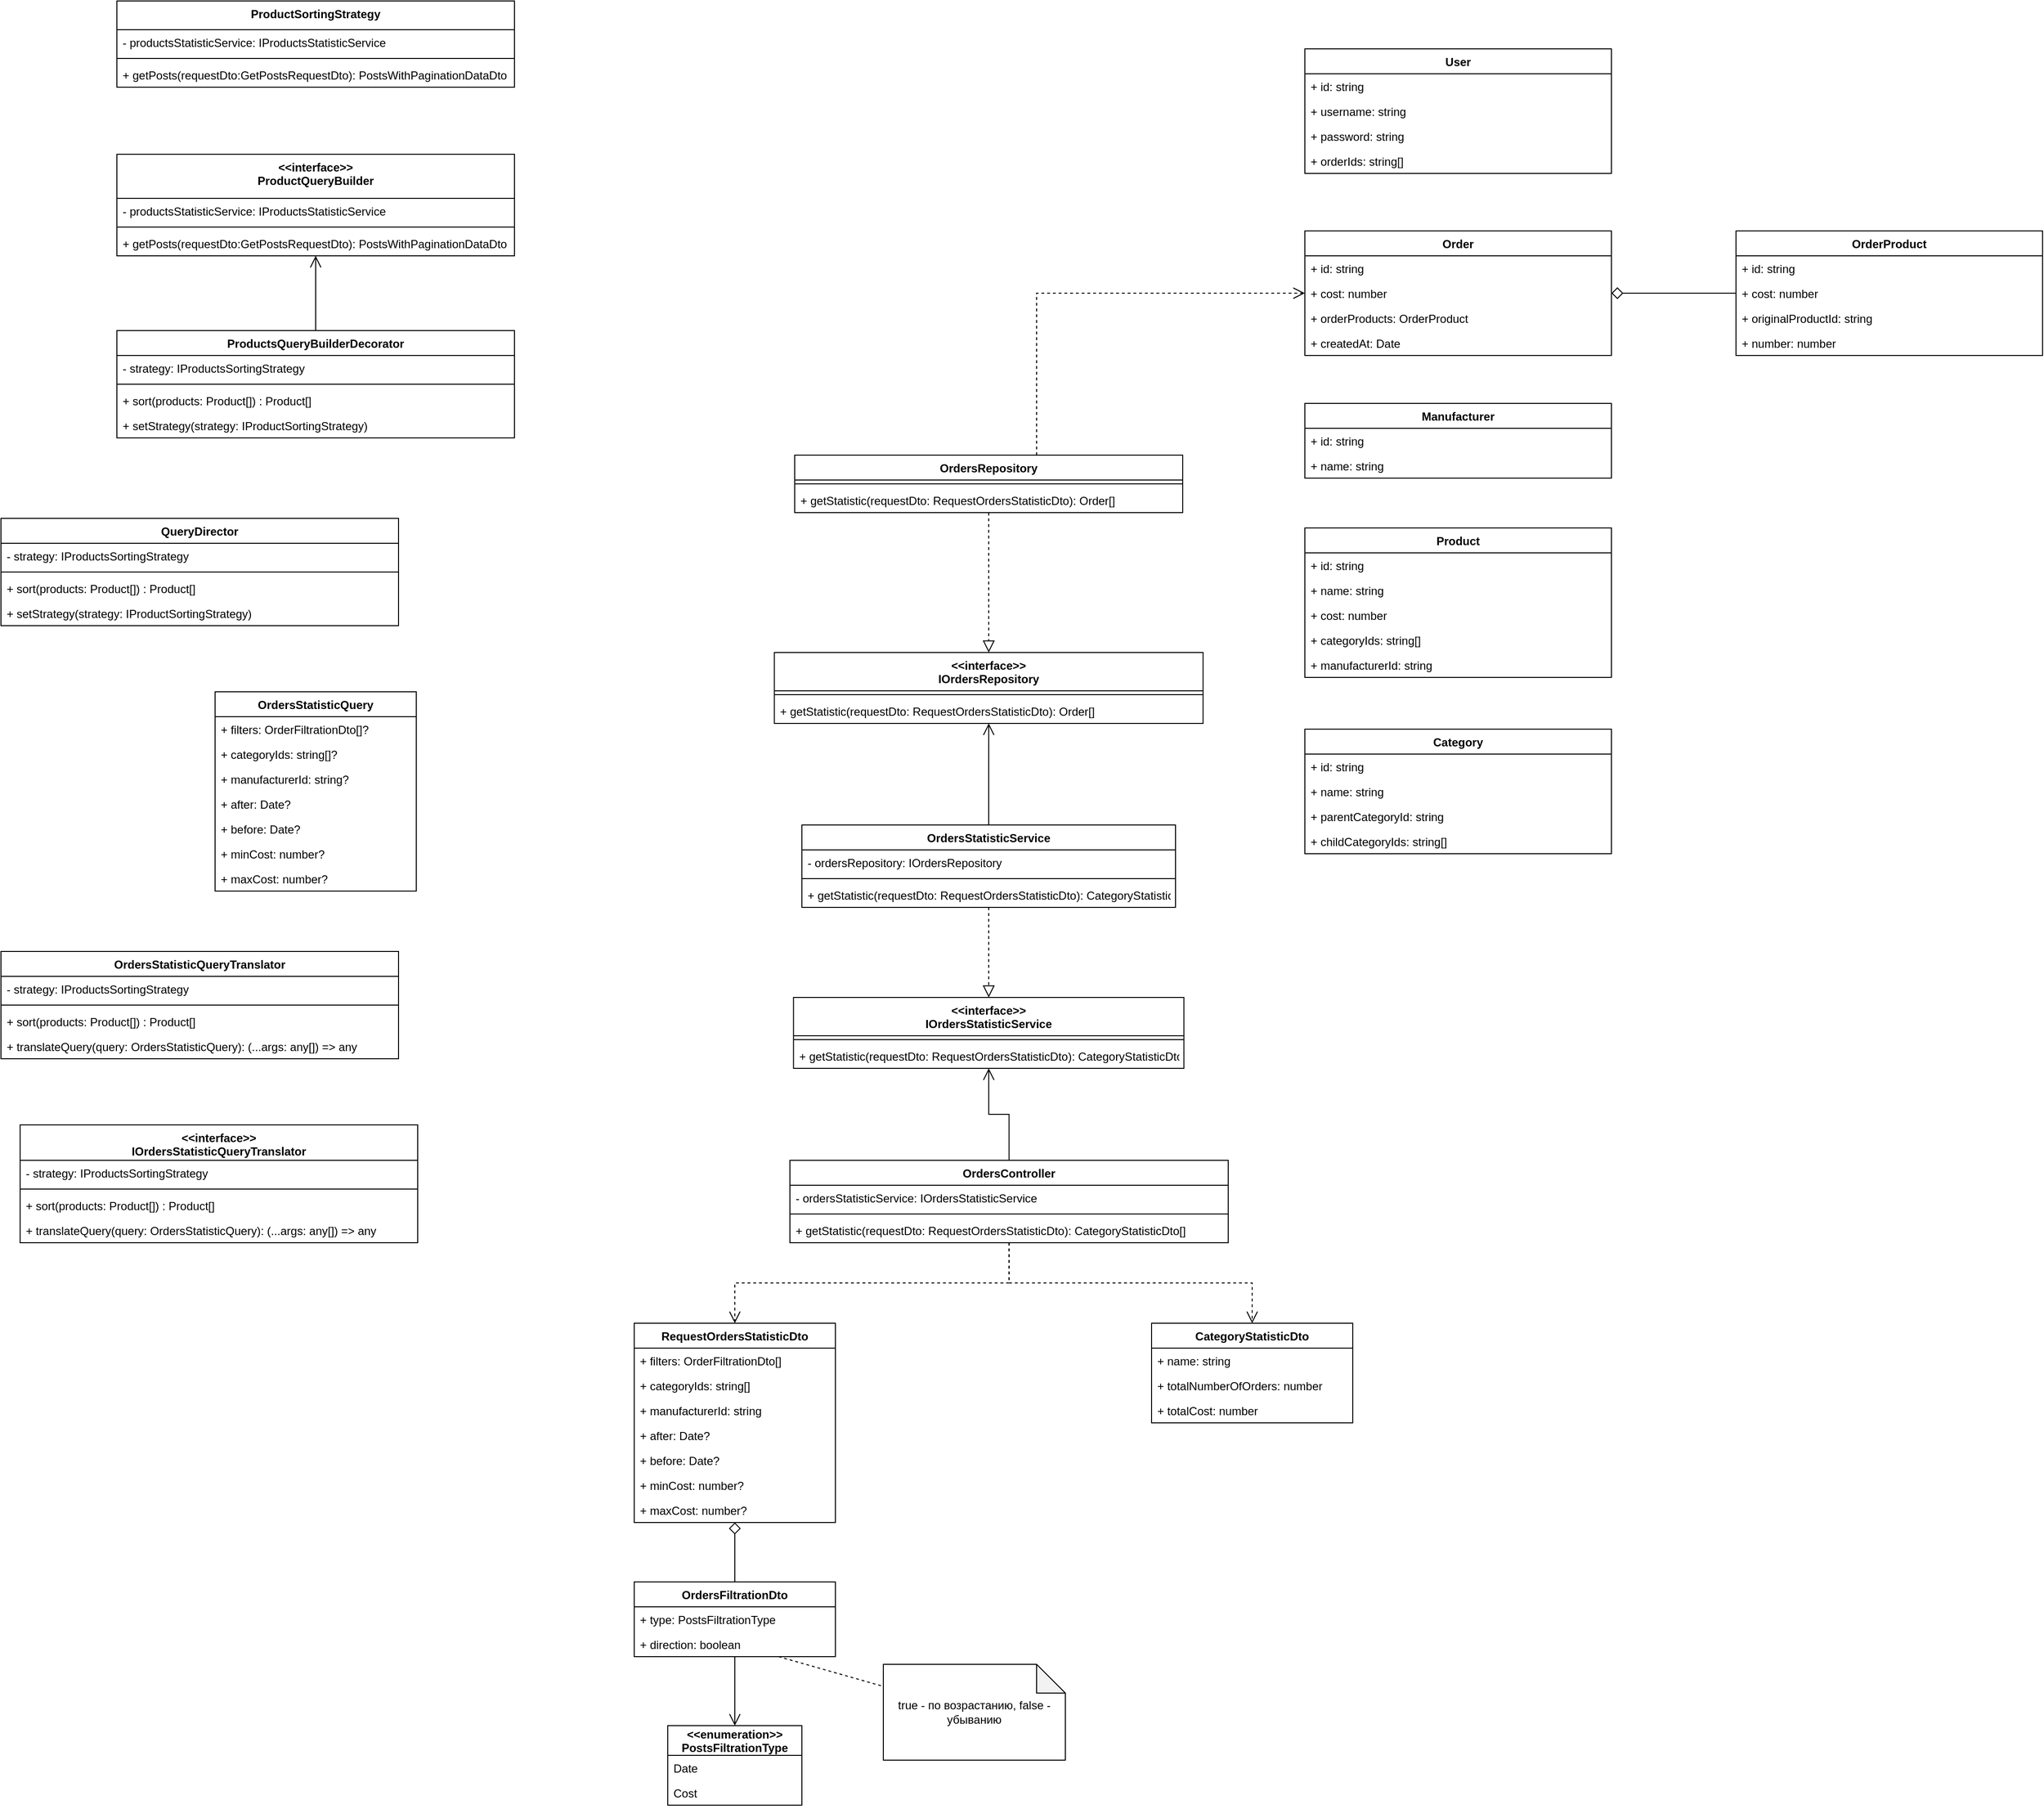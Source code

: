 <mxfile version="20.4.1" type="github">
  <diagram id="uzUdkCHydfrSflka443V" name="Страница 1">
    <mxGraphModel dx="3338" dy="2614" grid="1" gridSize="10" guides="1" tooltips="1" connect="1" arrows="1" fold="1" page="1" pageScale="1" pageWidth="827" pageHeight="1169" math="0" shadow="0">
      <root>
        <mxCell id="0" />
        <mxCell id="1" parent="0" />
        <mxCell id="jbp8lbYopmbo1rsb0xGf-5" style="edgeStyle=orthogonalEdgeStyle;rounded=0;orthogonalLoop=1;jettySize=auto;html=1;endArrow=open;endFill=0;endSize=10;startSize=10;" edge="1" parent="1" source="jbp8lbYopmbo1rsb0xGf-6" target="jbp8lbYopmbo1rsb0xGf-16">
          <mxGeometry relative="1" as="geometry" />
        </mxCell>
        <mxCell id="jbp8lbYopmbo1rsb0xGf-157" style="edgeStyle=orthogonalEdgeStyle;rounded=0;orthogonalLoop=1;jettySize=auto;html=1;endArrow=open;endFill=0;startSize=10;endSize=10;dashed=1;" edge="1" parent="1" source="jbp8lbYopmbo1rsb0xGf-6" target="jbp8lbYopmbo1rsb0xGf-134">
          <mxGeometry relative="1" as="geometry" />
        </mxCell>
        <mxCell id="jbp8lbYopmbo1rsb0xGf-158" style="edgeStyle=orthogonalEdgeStyle;rounded=0;orthogonalLoop=1;jettySize=auto;html=1;dashed=1;endArrow=open;endFill=0;startSize=10;endSize=10;" edge="1" parent="1" source="jbp8lbYopmbo1rsb0xGf-6" target="jbp8lbYopmbo1rsb0xGf-123">
          <mxGeometry relative="1" as="geometry" />
        </mxCell>
        <mxCell id="jbp8lbYopmbo1rsb0xGf-6" value="OrdersController" style="swimlane;fontStyle=1;align=center;verticalAlign=top;childLayout=stackLayout;horizontal=1;startSize=26;horizontalStack=0;resizeParent=1;resizeParentMax=0;resizeLast=0;collapsible=1;marginBottom=0;" vertex="1" parent="1">
          <mxGeometry x="202.5" y="470" width="457.5" height="86" as="geometry" />
        </mxCell>
        <mxCell id="jbp8lbYopmbo1rsb0xGf-7" value="- ordersStatisticService: IOrdersStatisticService" style="text;strokeColor=none;fillColor=none;align=left;verticalAlign=top;spacingLeft=4;spacingRight=4;overflow=hidden;rotatable=0;points=[[0,0.5],[1,0.5]];portConstraint=eastwest;" vertex="1" parent="jbp8lbYopmbo1rsb0xGf-6">
          <mxGeometry y="26" width="457.5" height="26" as="geometry" />
        </mxCell>
        <mxCell id="jbp8lbYopmbo1rsb0xGf-8" value="" style="line;strokeWidth=1;fillColor=none;align=left;verticalAlign=middle;spacingTop=-1;spacingLeft=3;spacingRight=3;rotatable=0;labelPosition=right;points=[];portConstraint=eastwest;strokeColor=inherit;" vertex="1" parent="jbp8lbYopmbo1rsb0xGf-6">
          <mxGeometry y="52" width="457.5" height="8" as="geometry" />
        </mxCell>
        <mxCell id="jbp8lbYopmbo1rsb0xGf-9" value="+ getStatistic(requestDto: RequestOrdersStatisticDto): CategoryStatisticDto[]" style="text;strokeColor=none;fillColor=none;align=left;verticalAlign=top;spacingLeft=4;spacingRight=4;overflow=hidden;rotatable=0;points=[[0,0.5],[1,0.5]];portConstraint=eastwest;" vertex="1" parent="jbp8lbYopmbo1rsb0xGf-6">
          <mxGeometry y="60" width="457.5" height="26" as="geometry" />
        </mxCell>
        <mxCell id="jbp8lbYopmbo1rsb0xGf-10" style="edgeStyle=orthogonalEdgeStyle;rounded=0;orthogonalLoop=1;jettySize=auto;html=1;endArrow=block;endFill=0;startSize=10;endSize=10;dashed=1;" edge="1" parent="1" source="jbp8lbYopmbo1rsb0xGf-12" target="jbp8lbYopmbo1rsb0xGf-16">
          <mxGeometry relative="1" as="geometry" />
        </mxCell>
        <mxCell id="jbp8lbYopmbo1rsb0xGf-11" style="edgeStyle=orthogonalEdgeStyle;rounded=0;orthogonalLoop=1;jettySize=auto;html=1;startArrow=none;startFill=0;endArrow=open;endFill=0;startSize=10;endSize=10;" edge="1" parent="1" source="jbp8lbYopmbo1rsb0xGf-12" target="jbp8lbYopmbo1rsb0xGf-25">
          <mxGeometry relative="1" as="geometry" />
        </mxCell>
        <mxCell id="jbp8lbYopmbo1rsb0xGf-12" value="OrdersStatisticService" style="swimlane;fontStyle=1;align=center;verticalAlign=top;childLayout=stackLayout;horizontal=1;startSize=26;horizontalStack=0;resizeParent=1;resizeParentMax=0;resizeLast=0;collapsible=1;marginBottom=0;" vertex="1" parent="1">
          <mxGeometry x="215" y="120" width="390" height="86" as="geometry" />
        </mxCell>
        <mxCell id="jbp8lbYopmbo1rsb0xGf-29" value="- ordersRepository: IOrdersRepository" style="text;strokeColor=none;fillColor=none;align=left;verticalAlign=top;spacingLeft=4;spacingRight=4;overflow=hidden;rotatable=0;points=[[0,0.5],[1,0.5]];portConstraint=eastwest;" vertex="1" parent="jbp8lbYopmbo1rsb0xGf-12">
          <mxGeometry y="26" width="390" height="26" as="geometry" />
        </mxCell>
        <mxCell id="jbp8lbYopmbo1rsb0xGf-14" value="" style="line;strokeWidth=1;fillColor=none;align=left;verticalAlign=middle;spacingTop=-1;spacingLeft=3;spacingRight=3;rotatable=0;labelPosition=right;points=[];portConstraint=eastwest;strokeColor=inherit;" vertex="1" parent="jbp8lbYopmbo1rsb0xGf-12">
          <mxGeometry y="52" width="390" height="8" as="geometry" />
        </mxCell>
        <mxCell id="jbp8lbYopmbo1rsb0xGf-161" value="+ getStatistic(requestDto: RequestOrdersStatisticDto): CategoryStatisticDto[]" style="text;strokeColor=none;fillColor=none;align=left;verticalAlign=top;spacingLeft=4;spacingRight=4;overflow=hidden;rotatable=0;points=[[0,0.5],[1,0.5]];portConstraint=eastwest;" vertex="1" parent="jbp8lbYopmbo1rsb0xGf-12">
          <mxGeometry y="60" width="390" height="26" as="geometry" />
        </mxCell>
        <mxCell id="jbp8lbYopmbo1rsb0xGf-16" value="&lt;&lt;interface&gt;&gt;&#xa;IOrdersStatisticService" style="swimlane;fontStyle=1;align=center;verticalAlign=top;childLayout=stackLayout;horizontal=1;startSize=40;horizontalStack=0;resizeParent=1;resizeParentMax=0;resizeLast=0;collapsible=1;marginBottom=0;" vertex="1" parent="1">
          <mxGeometry x="206.25" y="300" width="407.5" height="74" as="geometry" />
        </mxCell>
        <mxCell id="jbp8lbYopmbo1rsb0xGf-17" value="" style="line;strokeWidth=1;fillColor=none;align=left;verticalAlign=middle;spacingTop=-1;spacingLeft=3;spacingRight=3;rotatable=0;labelPosition=right;points=[];portConstraint=eastwest;strokeColor=inherit;" vertex="1" parent="jbp8lbYopmbo1rsb0xGf-16">
          <mxGeometry y="40" width="407.5" height="8" as="geometry" />
        </mxCell>
        <mxCell id="jbp8lbYopmbo1rsb0xGf-160" value="+ getStatistic(requestDto: RequestOrdersStatisticDto): CategoryStatisticDto[]" style="text;strokeColor=none;fillColor=none;align=left;verticalAlign=top;spacingLeft=4;spacingRight=4;overflow=hidden;rotatable=0;points=[[0,0.5],[1,0.5]];portConstraint=eastwest;" vertex="1" parent="jbp8lbYopmbo1rsb0xGf-16">
          <mxGeometry y="48" width="407.5" height="26" as="geometry" />
        </mxCell>
        <mxCell id="jbp8lbYopmbo1rsb0xGf-19" style="edgeStyle=orthogonalEdgeStyle;rounded=0;orthogonalLoop=1;jettySize=auto;html=1;endArrow=block;endFill=0;startSize=10;endSize=10;dashed=1;" edge="1" parent="1" source="jbp8lbYopmbo1rsb0xGf-20" target="jbp8lbYopmbo1rsb0xGf-25">
          <mxGeometry relative="1" as="geometry" />
        </mxCell>
        <mxCell id="jbp8lbYopmbo1rsb0xGf-188" style="edgeStyle=orthogonalEdgeStyle;rounded=0;orthogonalLoop=1;jettySize=auto;html=1;dashed=1;endArrow=open;endFill=0;startSize=10;endSize=10;" edge="1" parent="1" source="jbp8lbYopmbo1rsb0xGf-20" target="jbp8lbYopmbo1rsb0xGf-68">
          <mxGeometry relative="1" as="geometry">
            <Array as="points">
              <mxPoint x="460" y="-435" />
            </Array>
          </mxGeometry>
        </mxCell>
        <mxCell id="jbp8lbYopmbo1rsb0xGf-20" value="OrdersRepository" style="swimlane;fontStyle=1;align=center;verticalAlign=top;childLayout=stackLayout;horizontal=1;startSize=26;horizontalStack=0;resizeParent=1;resizeParentMax=0;resizeLast=0;collapsible=1;marginBottom=0;" vertex="1" parent="1">
          <mxGeometry x="207.5" y="-266" width="405" height="60" as="geometry" />
        </mxCell>
        <mxCell id="jbp8lbYopmbo1rsb0xGf-22" value="" style="line;strokeWidth=1;fillColor=none;align=left;verticalAlign=middle;spacingTop=-1;spacingLeft=3;spacingRight=3;rotatable=0;labelPosition=right;points=[];portConstraint=eastwest;strokeColor=inherit;" vertex="1" parent="jbp8lbYopmbo1rsb0xGf-20">
          <mxGeometry y="26" width="405" height="8" as="geometry" />
        </mxCell>
        <mxCell id="jbp8lbYopmbo1rsb0xGf-187" value="+ getStatistic(requestDto: RequestOrdersStatisticDto): Order[]" style="text;strokeColor=none;fillColor=none;align=left;verticalAlign=top;spacingLeft=4;spacingRight=4;overflow=hidden;rotatable=0;points=[[0,0.5],[1,0.5]];portConstraint=eastwest;" vertex="1" parent="jbp8lbYopmbo1rsb0xGf-20">
          <mxGeometry y="34" width="405" height="26" as="geometry" />
        </mxCell>
        <mxCell id="jbp8lbYopmbo1rsb0xGf-25" value="&lt;&lt;interface&gt;&gt;&#xa;IOrdersRepository" style="swimlane;fontStyle=1;align=center;verticalAlign=top;childLayout=stackLayout;horizontal=1;startSize=40;horizontalStack=0;resizeParent=1;resizeParentMax=0;resizeLast=0;collapsible=1;marginBottom=0;" vertex="1" parent="1">
          <mxGeometry x="186.25" y="-60" width="447.5" height="74" as="geometry" />
        </mxCell>
        <mxCell id="jbp8lbYopmbo1rsb0xGf-26" value="" style="line;strokeWidth=1;fillColor=none;align=left;verticalAlign=middle;spacingTop=-1;spacingLeft=3;spacingRight=3;rotatable=0;labelPosition=right;points=[];portConstraint=eastwest;strokeColor=inherit;" vertex="1" parent="jbp8lbYopmbo1rsb0xGf-25">
          <mxGeometry y="40" width="447.5" height="8" as="geometry" />
        </mxCell>
        <mxCell id="jbp8lbYopmbo1rsb0xGf-162" value="+ getStatistic(requestDto: RequestOrdersStatisticDto): Order[]" style="text;strokeColor=none;fillColor=none;align=left;verticalAlign=top;spacingLeft=4;spacingRight=4;overflow=hidden;rotatable=0;points=[[0,0.5],[1,0.5]];portConstraint=eastwest;" vertex="1" parent="jbp8lbYopmbo1rsb0xGf-25">
          <mxGeometry y="48" width="447.5" height="26" as="geometry" />
        </mxCell>
        <mxCell id="jbp8lbYopmbo1rsb0xGf-30" value="Product" style="swimlane;fontStyle=1;align=center;verticalAlign=top;childLayout=stackLayout;horizontal=1;startSize=26;horizontalStack=0;resizeParent=1;resizeParentMax=0;resizeLast=0;collapsible=1;marginBottom=0;" vertex="1" parent="1">
          <mxGeometry x="740" y="-190" width="320" height="156" as="geometry" />
        </mxCell>
        <mxCell id="jbp8lbYopmbo1rsb0xGf-32" value="+ id: string&#xa;" style="text;strokeColor=none;fillColor=none;align=left;verticalAlign=top;spacingLeft=4;spacingRight=4;overflow=hidden;rotatable=0;points=[[0,0.5],[1,0.5]];portConstraint=eastwest;" vertex="1" parent="jbp8lbYopmbo1rsb0xGf-30">
          <mxGeometry y="26" width="320" height="26" as="geometry" />
        </mxCell>
        <mxCell id="jbp8lbYopmbo1rsb0xGf-35" value="+ name: string&#xa;" style="text;strokeColor=none;fillColor=none;align=left;verticalAlign=top;spacingLeft=4;spacingRight=4;overflow=hidden;rotatable=0;points=[[0,0.5],[1,0.5]];portConstraint=eastwest;" vertex="1" parent="jbp8lbYopmbo1rsb0xGf-30">
          <mxGeometry y="52" width="320" height="26" as="geometry" />
        </mxCell>
        <mxCell id="jbp8lbYopmbo1rsb0xGf-37" value="+ cost: number" style="text;strokeColor=none;fillColor=none;align=left;verticalAlign=top;spacingLeft=4;spacingRight=4;overflow=hidden;rotatable=0;points=[[0,0.5],[1,0.5]];portConstraint=eastwest;" vertex="1" parent="jbp8lbYopmbo1rsb0xGf-30">
          <mxGeometry y="78" width="320" height="26" as="geometry" />
        </mxCell>
        <mxCell id="jbp8lbYopmbo1rsb0xGf-38" value="+ categoryIds: string[]" style="text;strokeColor=none;fillColor=none;align=left;verticalAlign=top;spacingLeft=4;spacingRight=4;overflow=hidden;rotatable=0;points=[[0,0.5],[1,0.5]];portConstraint=eastwest;" vertex="1" parent="jbp8lbYopmbo1rsb0xGf-30">
          <mxGeometry y="104" width="320" height="26" as="geometry" />
        </mxCell>
        <mxCell id="jbp8lbYopmbo1rsb0xGf-39" value="+ manufacturerId: string" style="text;strokeColor=none;fillColor=none;align=left;verticalAlign=top;spacingLeft=4;spacingRight=4;overflow=hidden;rotatable=0;points=[[0,0.5],[1,0.5]];portConstraint=eastwest;" vertex="1" parent="jbp8lbYopmbo1rsb0xGf-30">
          <mxGeometry y="130" width="320" height="26" as="geometry" />
        </mxCell>
        <mxCell id="jbp8lbYopmbo1rsb0xGf-40" value="Manufacturer" style="swimlane;fontStyle=1;align=center;verticalAlign=top;childLayout=stackLayout;horizontal=1;startSize=26;horizontalStack=0;resizeParent=1;resizeParentMax=0;resizeLast=0;collapsible=1;marginBottom=0;" vertex="1" parent="1">
          <mxGeometry x="740" y="-320" width="320" height="78" as="geometry" />
        </mxCell>
        <mxCell id="jbp8lbYopmbo1rsb0xGf-41" value="+ id: string&#xa;" style="text;strokeColor=none;fillColor=none;align=left;verticalAlign=top;spacingLeft=4;spacingRight=4;overflow=hidden;rotatable=0;points=[[0,0.5],[1,0.5]];portConstraint=eastwest;" vertex="1" parent="jbp8lbYopmbo1rsb0xGf-40">
          <mxGeometry y="26" width="320" height="26" as="geometry" />
        </mxCell>
        <mxCell id="jbp8lbYopmbo1rsb0xGf-42" value="+ name: string&#xa;" style="text;strokeColor=none;fillColor=none;align=left;verticalAlign=top;spacingLeft=4;spacingRight=4;overflow=hidden;rotatable=0;points=[[0,0.5],[1,0.5]];portConstraint=eastwest;" vertex="1" parent="jbp8lbYopmbo1rsb0xGf-40">
          <mxGeometry y="52" width="320" height="26" as="geometry" />
        </mxCell>
        <mxCell id="jbp8lbYopmbo1rsb0xGf-46" value="Category" style="swimlane;fontStyle=1;align=center;verticalAlign=top;childLayout=stackLayout;horizontal=1;startSize=26;horizontalStack=0;resizeParent=1;resizeParentMax=0;resizeLast=0;collapsible=1;marginBottom=0;" vertex="1" parent="1">
          <mxGeometry x="740" y="20" width="320" height="130" as="geometry" />
        </mxCell>
        <mxCell id="jbp8lbYopmbo1rsb0xGf-47" value="+ id: string&#xa;" style="text;strokeColor=none;fillColor=none;align=left;verticalAlign=top;spacingLeft=4;spacingRight=4;overflow=hidden;rotatable=0;points=[[0,0.5],[1,0.5]];portConstraint=eastwest;" vertex="1" parent="jbp8lbYopmbo1rsb0xGf-46">
          <mxGeometry y="26" width="320" height="26" as="geometry" />
        </mxCell>
        <mxCell id="jbp8lbYopmbo1rsb0xGf-48" value="+ name: string&#xa;" style="text;strokeColor=none;fillColor=none;align=left;verticalAlign=top;spacingLeft=4;spacingRight=4;overflow=hidden;rotatable=0;points=[[0,0.5],[1,0.5]];portConstraint=eastwest;" vertex="1" parent="jbp8lbYopmbo1rsb0xGf-46">
          <mxGeometry y="52" width="320" height="26" as="geometry" />
        </mxCell>
        <mxCell id="jbp8lbYopmbo1rsb0xGf-50" value="+ parentCategoryId: string" style="text;strokeColor=none;fillColor=none;align=left;verticalAlign=top;spacingLeft=4;spacingRight=4;overflow=hidden;rotatable=0;points=[[0,0.5],[1,0.5]];portConstraint=eastwest;" vertex="1" parent="jbp8lbYopmbo1rsb0xGf-46">
          <mxGeometry y="78" width="320" height="26" as="geometry" />
        </mxCell>
        <mxCell id="jbp8lbYopmbo1rsb0xGf-142" value="+ childCategoryIds: string[]" style="text;strokeColor=none;fillColor=none;align=left;verticalAlign=top;spacingLeft=4;spacingRight=4;overflow=hidden;rotatable=0;points=[[0,0.5],[1,0.5]];portConstraint=eastwest;" vertex="1" parent="jbp8lbYopmbo1rsb0xGf-46">
          <mxGeometry y="104" width="320" height="26" as="geometry" />
        </mxCell>
        <mxCell id="jbp8lbYopmbo1rsb0xGf-63" style="edgeStyle=orthogonalEdgeStyle;rounded=0;orthogonalLoop=1;jettySize=auto;html=1;endArrow=open;endFill=0;startSize=10;endSize=10;" edge="1" parent="1" source="jbp8lbYopmbo1rsb0xGf-52" target="jbp8lbYopmbo1rsb0xGf-56">
          <mxGeometry relative="1" as="geometry" />
        </mxCell>
        <mxCell id="jbp8lbYopmbo1rsb0xGf-52" value="ProductsQueryBuilderDecorator" style="swimlane;fontStyle=1;align=center;verticalAlign=top;childLayout=stackLayout;horizontal=1;startSize=26;horizontalStack=0;resizeParent=1;resizeParentMax=0;resizeLast=0;collapsible=1;marginBottom=0;" vertex="1" parent="1">
          <mxGeometry x="-500" y="-396" width="415" height="112" as="geometry" />
        </mxCell>
        <mxCell id="jbp8lbYopmbo1rsb0xGf-53" value="- strategy: IProductsSortingStrategy" style="text;strokeColor=none;fillColor=none;align=left;verticalAlign=top;spacingLeft=4;spacingRight=4;overflow=hidden;rotatable=0;points=[[0,0.5],[1,0.5]];portConstraint=eastwest;" vertex="1" parent="jbp8lbYopmbo1rsb0xGf-52">
          <mxGeometry y="26" width="415" height="26" as="geometry" />
        </mxCell>
        <mxCell id="jbp8lbYopmbo1rsb0xGf-54" value="" style="line;strokeWidth=1;fillColor=none;align=left;verticalAlign=middle;spacingTop=-1;spacingLeft=3;spacingRight=3;rotatable=0;labelPosition=right;points=[];portConstraint=eastwest;strokeColor=inherit;" vertex="1" parent="jbp8lbYopmbo1rsb0xGf-52">
          <mxGeometry y="52" width="415" height="8" as="geometry" />
        </mxCell>
        <mxCell id="jbp8lbYopmbo1rsb0xGf-55" value="+ sort(products: Product[]) : Product[]" style="text;strokeColor=none;fillColor=none;align=left;verticalAlign=top;spacingLeft=4;spacingRight=4;overflow=hidden;rotatable=0;points=[[0,0.5],[1,0.5]];portConstraint=eastwest;" vertex="1" parent="jbp8lbYopmbo1rsb0xGf-52">
          <mxGeometry y="60" width="415" height="26" as="geometry" />
        </mxCell>
        <mxCell id="jbp8lbYopmbo1rsb0xGf-61" value="+ setStrategy(strategy: IProductSortingStrategy)" style="text;strokeColor=none;fillColor=none;align=left;verticalAlign=top;spacingLeft=4;spacingRight=4;overflow=hidden;rotatable=0;points=[[0,0.5],[1,0.5]];portConstraint=eastwest;" vertex="1" parent="jbp8lbYopmbo1rsb0xGf-52">
          <mxGeometry y="86" width="415" height="26" as="geometry" />
        </mxCell>
        <mxCell id="jbp8lbYopmbo1rsb0xGf-56" value="&lt;&lt;interface&gt;&gt;&#xa;ProductQueryBuilder" style="swimlane;fontStyle=1;align=center;verticalAlign=top;childLayout=stackLayout;horizontal=1;startSize=46;horizontalStack=0;resizeParent=1;resizeParentMax=0;resizeLast=0;collapsible=1;marginBottom=0;" vertex="1" parent="1">
          <mxGeometry x="-500" y="-580" width="415" height="106" as="geometry" />
        </mxCell>
        <mxCell id="jbp8lbYopmbo1rsb0xGf-57" value="- productsStatisticService: IProductsStatisticService" style="text;strokeColor=none;fillColor=none;align=left;verticalAlign=top;spacingLeft=4;spacingRight=4;overflow=hidden;rotatable=0;points=[[0,0.5],[1,0.5]];portConstraint=eastwest;" vertex="1" parent="jbp8lbYopmbo1rsb0xGf-56">
          <mxGeometry y="46" width="415" height="26" as="geometry" />
        </mxCell>
        <mxCell id="jbp8lbYopmbo1rsb0xGf-58" value="" style="line;strokeWidth=1;fillColor=none;align=left;verticalAlign=middle;spacingTop=-1;spacingLeft=3;spacingRight=3;rotatable=0;labelPosition=right;points=[];portConstraint=eastwest;strokeColor=inherit;" vertex="1" parent="jbp8lbYopmbo1rsb0xGf-56">
          <mxGeometry y="72" width="415" height="8" as="geometry" />
        </mxCell>
        <mxCell id="jbp8lbYopmbo1rsb0xGf-59" value="+ getPosts(requestDto:GetPostsRequestDto): PostsWithPaginationDataDto" style="text;strokeColor=none;fillColor=none;align=left;verticalAlign=top;spacingLeft=4;spacingRight=4;overflow=hidden;rotatable=0;points=[[0,0.5],[1,0.5]];portConstraint=eastwest;" vertex="1" parent="jbp8lbYopmbo1rsb0xGf-56">
          <mxGeometry y="80" width="415" height="26" as="geometry" />
        </mxCell>
        <mxCell id="jbp8lbYopmbo1rsb0xGf-64" value="ProductSortingStrategy" style="swimlane;fontStyle=1;align=center;verticalAlign=top;childLayout=stackLayout;horizontal=1;startSize=30;horizontalStack=0;resizeParent=1;resizeParentMax=0;resizeLast=0;collapsible=1;marginBottom=0;" vertex="1" parent="1">
          <mxGeometry x="-500" y="-740" width="415" height="90" as="geometry" />
        </mxCell>
        <mxCell id="jbp8lbYopmbo1rsb0xGf-65" value="- productsStatisticService: IProductsStatisticService" style="text;strokeColor=none;fillColor=none;align=left;verticalAlign=top;spacingLeft=4;spacingRight=4;overflow=hidden;rotatable=0;points=[[0,0.5],[1,0.5]];portConstraint=eastwest;" vertex="1" parent="jbp8lbYopmbo1rsb0xGf-64">
          <mxGeometry y="30" width="415" height="26" as="geometry" />
        </mxCell>
        <mxCell id="jbp8lbYopmbo1rsb0xGf-66" value="" style="line;strokeWidth=1;fillColor=none;align=left;verticalAlign=middle;spacingTop=-1;spacingLeft=3;spacingRight=3;rotatable=0;labelPosition=right;points=[];portConstraint=eastwest;strokeColor=inherit;" vertex="1" parent="jbp8lbYopmbo1rsb0xGf-64">
          <mxGeometry y="56" width="415" height="8" as="geometry" />
        </mxCell>
        <mxCell id="jbp8lbYopmbo1rsb0xGf-67" value="+ getPosts(requestDto:GetPostsRequestDto): PostsWithPaginationDataDto" style="text;strokeColor=none;fillColor=none;align=left;verticalAlign=top;spacingLeft=4;spacingRight=4;overflow=hidden;rotatable=0;points=[[0,0.5],[1,0.5]];portConstraint=eastwest;" vertex="1" parent="jbp8lbYopmbo1rsb0xGf-64">
          <mxGeometry y="64" width="415" height="26" as="geometry" />
        </mxCell>
        <mxCell id="jbp8lbYopmbo1rsb0xGf-68" value="Order" style="swimlane;fontStyle=1;align=center;verticalAlign=top;childLayout=stackLayout;horizontal=1;startSize=26;horizontalStack=0;resizeParent=1;resizeParentMax=0;resizeLast=0;collapsible=1;marginBottom=0;" vertex="1" parent="1">
          <mxGeometry x="740" y="-500" width="320" height="130" as="geometry" />
        </mxCell>
        <mxCell id="jbp8lbYopmbo1rsb0xGf-69" value="+ id: string&#xa;" style="text;strokeColor=none;fillColor=none;align=left;verticalAlign=top;spacingLeft=4;spacingRight=4;overflow=hidden;rotatable=0;points=[[0,0.5],[1,0.5]];portConstraint=eastwest;" vertex="1" parent="jbp8lbYopmbo1rsb0xGf-68">
          <mxGeometry y="26" width="320" height="26" as="geometry" />
        </mxCell>
        <mxCell id="jbp8lbYopmbo1rsb0xGf-71" value="+ cost: number" style="text;strokeColor=none;fillColor=none;align=left;verticalAlign=top;spacingLeft=4;spacingRight=4;overflow=hidden;rotatable=0;points=[[0,0.5],[1,0.5]];portConstraint=eastwest;" vertex="1" parent="jbp8lbYopmbo1rsb0xGf-68">
          <mxGeometry y="52" width="320" height="26" as="geometry" />
        </mxCell>
        <mxCell id="jbp8lbYopmbo1rsb0xGf-72" value="+ orderProducts: OrderProduct" style="text;strokeColor=none;fillColor=none;align=left;verticalAlign=top;spacingLeft=4;spacingRight=4;overflow=hidden;rotatable=0;points=[[0,0.5],[1,0.5]];portConstraint=eastwest;" vertex="1" parent="jbp8lbYopmbo1rsb0xGf-68">
          <mxGeometry y="78" width="320" height="26" as="geometry" />
        </mxCell>
        <mxCell id="jbp8lbYopmbo1rsb0xGf-73" value="+ createdAt: Date" style="text;strokeColor=none;fillColor=none;align=left;verticalAlign=top;spacingLeft=4;spacingRight=4;overflow=hidden;rotatable=0;points=[[0,0.5],[1,0.5]];portConstraint=eastwest;" vertex="1" parent="jbp8lbYopmbo1rsb0xGf-68">
          <mxGeometry y="104" width="320" height="26" as="geometry" />
        </mxCell>
        <mxCell id="jbp8lbYopmbo1rsb0xGf-74" value="User" style="swimlane;fontStyle=1;align=center;verticalAlign=top;childLayout=stackLayout;horizontal=1;startSize=26;horizontalStack=0;resizeParent=1;resizeParentMax=0;resizeLast=0;collapsible=1;marginBottom=0;" vertex="1" parent="1">
          <mxGeometry x="740" y="-690" width="320" height="130" as="geometry" />
        </mxCell>
        <mxCell id="jbp8lbYopmbo1rsb0xGf-75" value="+ id: string&#xa;" style="text;strokeColor=none;fillColor=none;align=left;verticalAlign=top;spacingLeft=4;spacingRight=4;overflow=hidden;rotatable=0;points=[[0,0.5],[1,0.5]];portConstraint=eastwest;" vertex="1" parent="jbp8lbYopmbo1rsb0xGf-74">
          <mxGeometry y="26" width="320" height="26" as="geometry" />
        </mxCell>
        <mxCell id="jbp8lbYopmbo1rsb0xGf-76" value="+ username: string&#xa;" style="text;strokeColor=none;fillColor=none;align=left;verticalAlign=top;spacingLeft=4;spacingRight=4;overflow=hidden;rotatable=0;points=[[0,0.5],[1,0.5]];portConstraint=eastwest;" vertex="1" parent="jbp8lbYopmbo1rsb0xGf-74">
          <mxGeometry y="52" width="320" height="26" as="geometry" />
        </mxCell>
        <mxCell id="jbp8lbYopmbo1rsb0xGf-77" value="+ password: string" style="text;strokeColor=none;fillColor=none;align=left;verticalAlign=top;spacingLeft=4;spacingRight=4;overflow=hidden;rotatable=0;points=[[0,0.5],[1,0.5]];portConstraint=eastwest;" vertex="1" parent="jbp8lbYopmbo1rsb0xGf-74">
          <mxGeometry y="78" width="320" height="26" as="geometry" />
        </mxCell>
        <mxCell id="jbp8lbYopmbo1rsb0xGf-78" value="+ orderIds: string[]" style="text;strokeColor=none;fillColor=none;align=left;verticalAlign=top;spacingLeft=4;spacingRight=4;overflow=hidden;rotatable=0;points=[[0,0.5],[1,0.5]];portConstraint=eastwest;" vertex="1" parent="jbp8lbYopmbo1rsb0xGf-74">
          <mxGeometry y="104" width="320" height="26" as="geometry" />
        </mxCell>
        <mxCell id="jbp8lbYopmbo1rsb0xGf-89" style="edgeStyle=orthogonalEdgeStyle;rounded=0;orthogonalLoop=1;jettySize=auto;html=1;endArrow=diamond;endFill=0;startSize=10;endSize=10;" edge="1" parent="1" source="jbp8lbYopmbo1rsb0xGf-83" target="jbp8lbYopmbo1rsb0xGf-71">
          <mxGeometry relative="1" as="geometry" />
        </mxCell>
        <mxCell id="jbp8lbYopmbo1rsb0xGf-83" value="OrderProduct" style="swimlane;fontStyle=1;align=center;verticalAlign=top;childLayout=stackLayout;horizontal=1;startSize=26;horizontalStack=0;resizeParent=1;resizeParentMax=0;resizeLast=0;collapsible=1;marginBottom=0;" vertex="1" parent="1">
          <mxGeometry x="1190" y="-500" width="320" height="130" as="geometry" />
        </mxCell>
        <mxCell id="jbp8lbYopmbo1rsb0xGf-84" value="+ id: string&#xa;" style="text;strokeColor=none;fillColor=none;align=left;verticalAlign=top;spacingLeft=4;spacingRight=4;overflow=hidden;rotatable=0;points=[[0,0.5],[1,0.5]];portConstraint=eastwest;" vertex="1" parent="jbp8lbYopmbo1rsb0xGf-83">
          <mxGeometry y="26" width="320" height="26" as="geometry" />
        </mxCell>
        <mxCell id="jbp8lbYopmbo1rsb0xGf-85" value="+ cost: number" style="text;strokeColor=none;fillColor=none;align=left;verticalAlign=top;spacingLeft=4;spacingRight=4;overflow=hidden;rotatable=0;points=[[0,0.5],[1,0.5]];portConstraint=eastwest;" vertex="1" parent="jbp8lbYopmbo1rsb0xGf-83">
          <mxGeometry y="52" width="320" height="26" as="geometry" />
        </mxCell>
        <mxCell id="jbp8lbYopmbo1rsb0xGf-86" value="+ originalProductId: string" style="text;strokeColor=none;fillColor=none;align=left;verticalAlign=top;spacingLeft=4;spacingRight=4;overflow=hidden;rotatable=0;points=[[0,0.5],[1,0.5]];portConstraint=eastwest;" vertex="1" parent="jbp8lbYopmbo1rsb0xGf-83">
          <mxGeometry y="78" width="320" height="26" as="geometry" />
        </mxCell>
        <mxCell id="jbp8lbYopmbo1rsb0xGf-87" value="+ number: number" style="text;strokeColor=none;fillColor=none;align=left;verticalAlign=top;spacingLeft=4;spacingRight=4;overflow=hidden;rotatable=0;points=[[0,0.5],[1,0.5]];portConstraint=eastwest;" vertex="1" parent="jbp8lbYopmbo1rsb0xGf-83">
          <mxGeometry y="104" width="320" height="26" as="geometry" />
        </mxCell>
        <mxCell id="jbp8lbYopmbo1rsb0xGf-90" value="QueryDirector" style="swimlane;fontStyle=1;align=center;verticalAlign=top;childLayout=stackLayout;horizontal=1;startSize=26;horizontalStack=0;resizeParent=1;resizeParentMax=0;resizeLast=0;collapsible=1;marginBottom=0;" vertex="1" parent="1">
          <mxGeometry x="-621" y="-200" width="415" height="112" as="geometry" />
        </mxCell>
        <mxCell id="jbp8lbYopmbo1rsb0xGf-91" value="- strategy: IProductsSortingStrategy" style="text;strokeColor=none;fillColor=none;align=left;verticalAlign=top;spacingLeft=4;spacingRight=4;overflow=hidden;rotatable=0;points=[[0,0.5],[1,0.5]];portConstraint=eastwest;" vertex="1" parent="jbp8lbYopmbo1rsb0xGf-90">
          <mxGeometry y="26" width="415" height="26" as="geometry" />
        </mxCell>
        <mxCell id="jbp8lbYopmbo1rsb0xGf-92" value="" style="line;strokeWidth=1;fillColor=none;align=left;verticalAlign=middle;spacingTop=-1;spacingLeft=3;spacingRight=3;rotatable=0;labelPosition=right;points=[];portConstraint=eastwest;strokeColor=inherit;" vertex="1" parent="jbp8lbYopmbo1rsb0xGf-90">
          <mxGeometry y="52" width="415" height="8" as="geometry" />
        </mxCell>
        <mxCell id="jbp8lbYopmbo1rsb0xGf-93" value="+ sort(products: Product[]) : Product[]" style="text;strokeColor=none;fillColor=none;align=left;verticalAlign=top;spacingLeft=4;spacingRight=4;overflow=hidden;rotatable=0;points=[[0,0.5],[1,0.5]];portConstraint=eastwest;" vertex="1" parent="jbp8lbYopmbo1rsb0xGf-90">
          <mxGeometry y="60" width="415" height="26" as="geometry" />
        </mxCell>
        <mxCell id="jbp8lbYopmbo1rsb0xGf-94" value="+ setStrategy(strategy: IProductSortingStrategy)" style="text;strokeColor=none;fillColor=none;align=left;verticalAlign=top;spacingLeft=4;spacingRight=4;overflow=hidden;rotatable=0;points=[[0,0.5],[1,0.5]];portConstraint=eastwest;" vertex="1" parent="jbp8lbYopmbo1rsb0xGf-90">
          <mxGeometry y="86" width="415" height="26" as="geometry" />
        </mxCell>
        <mxCell id="jbp8lbYopmbo1rsb0xGf-110" value="&lt;&lt;enumeration&gt;&gt;&#xa;PostsFiltrationType" style="swimlane;fontStyle=1;childLayout=stackLayout;horizontal=1;startSize=31;horizontalStack=0;resizeParent=1;resizeParentMax=0;resizeLast=0;collapsible=1;marginBottom=0;labelBackgroundColor=none;fontColor=#000000;" vertex="1" parent="1">
          <mxGeometry x="75" y="1060" width="140" height="83" as="geometry" />
        </mxCell>
        <mxCell id="jbp8lbYopmbo1rsb0xGf-111" value="Date" style="text;align=left;verticalAlign=top;spacingLeft=4;spacingRight=4;overflow=hidden;rotatable=0;points=[[0,0.5],[1,0.5]];portConstraint=eastwest;labelBackgroundColor=none;fontColor=#000000;" vertex="1" parent="jbp8lbYopmbo1rsb0xGf-110">
          <mxGeometry y="31" width="140" height="26" as="geometry" />
        </mxCell>
        <mxCell id="jbp8lbYopmbo1rsb0xGf-114" value="Cost" style="text;align=left;verticalAlign=top;spacingLeft=4;spacingRight=4;overflow=hidden;rotatable=0;points=[[0,0.5],[1,0.5]];portConstraint=eastwest;labelBackgroundColor=none;fontColor=#000000;" vertex="1" parent="jbp8lbYopmbo1rsb0xGf-110">
          <mxGeometry y="57" width="140" height="26" as="geometry" />
        </mxCell>
        <mxCell id="jbp8lbYopmbo1rsb0xGf-116" style="edgeStyle=orthogonalEdgeStyle;rounded=0;orthogonalLoop=1;jettySize=auto;html=1;startArrow=none;startFill=0;endArrow=open;endFill=0;startSize=10;endSize=10;" edge="1" parent="1" source="jbp8lbYopmbo1rsb0xGf-117" target="jbp8lbYopmbo1rsb0xGf-110">
          <mxGeometry relative="1" as="geometry" />
        </mxCell>
        <mxCell id="jbp8lbYopmbo1rsb0xGf-128" style="edgeStyle=orthogonalEdgeStyle;rounded=0;orthogonalLoop=1;jettySize=auto;html=1;endArrow=diamond;endFill=0;startSize=10;endSize=10;" edge="1" parent="1" source="jbp8lbYopmbo1rsb0xGf-117" target="jbp8lbYopmbo1rsb0xGf-123">
          <mxGeometry relative="1" as="geometry" />
        </mxCell>
        <mxCell id="jbp8lbYopmbo1rsb0xGf-117" value="OrdersFiltrationDto" style="swimlane;fontStyle=1;align=center;verticalAlign=top;childLayout=stackLayout;horizontal=1;startSize=26;horizontalStack=0;resizeParent=1;resizeParentMax=0;resizeLast=0;collapsible=1;marginBottom=0;" vertex="1" parent="1">
          <mxGeometry x="40" y="910" width="210" height="78" as="geometry" />
        </mxCell>
        <mxCell id="jbp8lbYopmbo1rsb0xGf-118" value="+ type: PostsFiltrationType" style="text;strokeColor=none;fillColor=none;align=left;verticalAlign=top;spacingLeft=4;spacingRight=4;overflow=hidden;rotatable=0;points=[[0,0.5],[1,0.5]];portConstraint=eastwest;" vertex="1" parent="jbp8lbYopmbo1rsb0xGf-117">
          <mxGeometry y="26" width="210" height="26" as="geometry" />
        </mxCell>
        <mxCell id="jbp8lbYopmbo1rsb0xGf-119" value="+ direction: boolean " style="text;strokeColor=none;fillColor=none;align=left;verticalAlign=top;spacingLeft=4;spacingRight=4;overflow=hidden;rotatable=0;points=[[0,0.5],[1,0.5]];portConstraint=eastwest;" vertex="1" parent="jbp8lbYopmbo1rsb0xGf-117">
          <mxGeometry y="52" width="210" height="26" as="geometry" />
        </mxCell>
        <mxCell id="jbp8lbYopmbo1rsb0xGf-121" value="true - по возрастанию, false - убыванию" style="shape=note;whiteSpace=wrap;html=1;backgroundOutline=1;darkOpacity=0.05;" vertex="1" parent="1">
          <mxGeometry x="300" y="996" width="190" height="100" as="geometry" />
        </mxCell>
        <mxCell id="jbp8lbYopmbo1rsb0xGf-122" value="" style="endArrow=none;dashed=1;html=1;rounded=0;startSize=10;endSize=10;" edge="1" parent="1" source="jbp8lbYopmbo1rsb0xGf-119" target="jbp8lbYopmbo1rsb0xGf-121">
          <mxGeometry width="50" height="50" relative="1" as="geometry">
            <mxPoint x="280" y="1180" as="sourcePoint" />
            <mxPoint x="330" y="1130" as="targetPoint" />
          </mxGeometry>
        </mxCell>
        <mxCell id="jbp8lbYopmbo1rsb0xGf-123" value="RequestOrdersStatisticDto" style="swimlane;fontStyle=1;align=center;verticalAlign=top;childLayout=stackLayout;horizontal=1;startSize=26;horizontalStack=0;resizeParent=1;resizeParentMax=0;resizeLast=0;collapsible=1;marginBottom=0;" vertex="1" parent="1">
          <mxGeometry x="40" y="640" width="210" height="208" as="geometry" />
        </mxCell>
        <mxCell id="jbp8lbYopmbo1rsb0xGf-124" value="+ filters: OrderFiltrationDto[]" style="text;strokeColor=none;fillColor=none;align=left;verticalAlign=top;spacingLeft=4;spacingRight=4;overflow=hidden;rotatable=0;points=[[0,0.5],[1,0.5]];portConstraint=eastwest;" vertex="1" parent="jbp8lbYopmbo1rsb0xGf-123">
          <mxGeometry y="26" width="210" height="26" as="geometry" />
        </mxCell>
        <mxCell id="jbp8lbYopmbo1rsb0xGf-125" value="+ categoryIds: string[] " style="text;strokeColor=none;fillColor=none;align=left;verticalAlign=top;spacingLeft=4;spacingRight=4;overflow=hidden;rotatable=0;points=[[0,0.5],[1,0.5]];portConstraint=eastwest;" vertex="1" parent="jbp8lbYopmbo1rsb0xGf-123">
          <mxGeometry y="52" width="210" height="26" as="geometry" />
        </mxCell>
        <mxCell id="jbp8lbYopmbo1rsb0xGf-129" value="+ manufacturerId: string " style="text;strokeColor=none;fillColor=none;align=left;verticalAlign=top;spacingLeft=4;spacingRight=4;overflow=hidden;rotatable=0;points=[[0,0.5],[1,0.5]];portConstraint=eastwest;" vertex="1" parent="jbp8lbYopmbo1rsb0xGf-123">
          <mxGeometry y="78" width="210" height="26" as="geometry" />
        </mxCell>
        <mxCell id="jbp8lbYopmbo1rsb0xGf-130" value="+ after: Date?" style="text;strokeColor=none;fillColor=none;align=left;verticalAlign=top;spacingLeft=4;spacingRight=4;overflow=hidden;rotatable=0;points=[[0,0.5],[1,0.5]];portConstraint=eastwest;" vertex="1" parent="jbp8lbYopmbo1rsb0xGf-123">
          <mxGeometry y="104" width="210" height="26" as="geometry" />
        </mxCell>
        <mxCell id="jbp8lbYopmbo1rsb0xGf-131" value="+ before: Date?" style="text;strokeColor=none;fillColor=none;align=left;verticalAlign=top;spacingLeft=4;spacingRight=4;overflow=hidden;rotatable=0;points=[[0,0.5],[1,0.5]];portConstraint=eastwest;" vertex="1" parent="jbp8lbYopmbo1rsb0xGf-123">
          <mxGeometry y="130" width="210" height="26" as="geometry" />
        </mxCell>
        <mxCell id="jbp8lbYopmbo1rsb0xGf-132" value="+ minCost: number?" style="text;strokeColor=none;fillColor=none;align=left;verticalAlign=top;spacingLeft=4;spacingRight=4;overflow=hidden;rotatable=0;points=[[0,0.5],[1,0.5]];portConstraint=eastwest;" vertex="1" parent="jbp8lbYopmbo1rsb0xGf-123">
          <mxGeometry y="156" width="210" height="26" as="geometry" />
        </mxCell>
        <mxCell id="jbp8lbYopmbo1rsb0xGf-133" value="+ maxCost: number?" style="text;strokeColor=none;fillColor=none;align=left;verticalAlign=top;spacingLeft=4;spacingRight=4;overflow=hidden;rotatable=0;points=[[0,0.5],[1,0.5]];portConstraint=eastwest;" vertex="1" parent="jbp8lbYopmbo1rsb0xGf-123">
          <mxGeometry y="182" width="210" height="26" as="geometry" />
        </mxCell>
        <mxCell id="jbp8lbYopmbo1rsb0xGf-134" value="CategoryStatisticDto" style="swimlane;fontStyle=1;align=center;verticalAlign=top;childLayout=stackLayout;horizontal=1;startSize=26;horizontalStack=0;resizeParent=1;resizeParentMax=0;resizeLast=0;collapsible=1;marginBottom=0;" vertex="1" parent="1">
          <mxGeometry x="580" y="640" width="210" height="104" as="geometry" />
        </mxCell>
        <mxCell id="jbp8lbYopmbo1rsb0xGf-137" value="+ name: string " style="text;strokeColor=none;fillColor=none;align=left;verticalAlign=top;spacingLeft=4;spacingRight=4;overflow=hidden;rotatable=0;points=[[0,0.5],[1,0.5]];portConstraint=eastwest;" vertex="1" parent="jbp8lbYopmbo1rsb0xGf-134">
          <mxGeometry y="26" width="210" height="26" as="geometry" />
        </mxCell>
        <mxCell id="jbp8lbYopmbo1rsb0xGf-135" value="+ totalNumberOfOrders: number" style="text;strokeColor=none;fillColor=none;align=left;verticalAlign=top;spacingLeft=4;spacingRight=4;overflow=hidden;rotatable=0;points=[[0,0.5],[1,0.5]];portConstraint=eastwest;" vertex="1" parent="jbp8lbYopmbo1rsb0xGf-134">
          <mxGeometry y="52" width="210" height="26" as="geometry" />
        </mxCell>
        <mxCell id="jbp8lbYopmbo1rsb0xGf-141" value="+ totalCost: number" style="text;strokeColor=none;fillColor=none;align=left;verticalAlign=top;spacingLeft=4;spacingRight=4;overflow=hidden;rotatable=0;points=[[0,0.5],[1,0.5]];portConstraint=eastwest;" vertex="1" parent="jbp8lbYopmbo1rsb0xGf-134">
          <mxGeometry y="78" width="210" height="26" as="geometry" />
        </mxCell>
        <mxCell id="jbp8lbYopmbo1rsb0xGf-169" value="OrdersStatisticQueryTranslator" style="swimlane;fontStyle=1;align=center;verticalAlign=top;childLayout=stackLayout;horizontal=1;startSize=26;horizontalStack=0;resizeParent=1;resizeParentMax=0;resizeLast=0;collapsible=1;marginBottom=0;" vertex="1" parent="1">
          <mxGeometry x="-621" y="252" width="415" height="112" as="geometry" />
        </mxCell>
        <mxCell id="jbp8lbYopmbo1rsb0xGf-170" value="- strategy: IProductsSortingStrategy" style="text;strokeColor=none;fillColor=none;align=left;verticalAlign=top;spacingLeft=4;spacingRight=4;overflow=hidden;rotatable=0;points=[[0,0.5],[1,0.5]];portConstraint=eastwest;" vertex="1" parent="jbp8lbYopmbo1rsb0xGf-169">
          <mxGeometry y="26" width="415" height="26" as="geometry" />
        </mxCell>
        <mxCell id="jbp8lbYopmbo1rsb0xGf-171" value="" style="line;strokeWidth=1;fillColor=none;align=left;verticalAlign=middle;spacingTop=-1;spacingLeft=3;spacingRight=3;rotatable=0;labelPosition=right;points=[];portConstraint=eastwest;strokeColor=inherit;" vertex="1" parent="jbp8lbYopmbo1rsb0xGf-169">
          <mxGeometry y="52" width="415" height="8" as="geometry" />
        </mxCell>
        <mxCell id="jbp8lbYopmbo1rsb0xGf-172" value="+ sort(products: Product[]) : Product[]" style="text;strokeColor=none;fillColor=none;align=left;verticalAlign=top;spacingLeft=4;spacingRight=4;overflow=hidden;rotatable=0;points=[[0,0.5],[1,0.5]];portConstraint=eastwest;" vertex="1" parent="jbp8lbYopmbo1rsb0xGf-169">
          <mxGeometry y="60" width="415" height="26" as="geometry" />
        </mxCell>
        <mxCell id="jbp8lbYopmbo1rsb0xGf-173" value="+ translateQuery(query: OrdersStatisticQuery): (...args: any[]) =&gt; any" style="text;strokeColor=none;fillColor=none;align=left;verticalAlign=top;spacingLeft=4;spacingRight=4;overflow=hidden;rotatable=0;points=[[0,0.5],[1,0.5]];portConstraint=eastwest;" vertex="1" parent="jbp8lbYopmbo1rsb0xGf-169">
          <mxGeometry y="86" width="415" height="26" as="geometry" />
        </mxCell>
        <mxCell id="jbp8lbYopmbo1rsb0xGf-174" value="&lt;&lt;interface&gt;&gt;&#xa;IOrdersStatisticQueryTranslator" style="swimlane;fontStyle=1;align=center;verticalAlign=top;childLayout=stackLayout;horizontal=1;startSize=37;horizontalStack=0;resizeParent=1;resizeParentMax=0;resizeLast=0;collapsible=1;marginBottom=0;" vertex="1" parent="1">
          <mxGeometry x="-601" y="433" width="415" height="123" as="geometry" />
        </mxCell>
        <mxCell id="jbp8lbYopmbo1rsb0xGf-175" value="- strategy: IProductsSortingStrategy" style="text;strokeColor=none;fillColor=none;align=left;verticalAlign=top;spacingLeft=4;spacingRight=4;overflow=hidden;rotatable=0;points=[[0,0.5],[1,0.5]];portConstraint=eastwest;" vertex="1" parent="jbp8lbYopmbo1rsb0xGf-174">
          <mxGeometry y="37" width="415" height="26" as="geometry" />
        </mxCell>
        <mxCell id="jbp8lbYopmbo1rsb0xGf-176" value="" style="line;strokeWidth=1;fillColor=none;align=left;verticalAlign=middle;spacingTop=-1;spacingLeft=3;spacingRight=3;rotatable=0;labelPosition=right;points=[];portConstraint=eastwest;strokeColor=inherit;" vertex="1" parent="jbp8lbYopmbo1rsb0xGf-174">
          <mxGeometry y="63" width="415" height="8" as="geometry" />
        </mxCell>
        <mxCell id="jbp8lbYopmbo1rsb0xGf-177" value="+ sort(products: Product[]) : Product[]" style="text;strokeColor=none;fillColor=none;align=left;verticalAlign=top;spacingLeft=4;spacingRight=4;overflow=hidden;rotatable=0;points=[[0,0.5],[1,0.5]];portConstraint=eastwest;" vertex="1" parent="jbp8lbYopmbo1rsb0xGf-174">
          <mxGeometry y="71" width="415" height="26" as="geometry" />
        </mxCell>
        <mxCell id="jbp8lbYopmbo1rsb0xGf-178" value="+ translateQuery(query: OrdersStatisticQuery): (...args: any[]) =&gt; any" style="text;strokeColor=none;fillColor=none;align=left;verticalAlign=top;spacingLeft=4;spacingRight=4;overflow=hidden;rotatable=0;points=[[0,0.5],[1,0.5]];portConstraint=eastwest;" vertex="1" parent="jbp8lbYopmbo1rsb0xGf-174">
          <mxGeometry y="97" width="415" height="26" as="geometry" />
        </mxCell>
        <mxCell id="jbp8lbYopmbo1rsb0xGf-179" value="OrdersStatisticQuery" style="swimlane;fontStyle=1;align=center;verticalAlign=top;childLayout=stackLayout;horizontal=1;startSize=26;horizontalStack=0;resizeParent=1;resizeParentMax=0;resizeLast=0;collapsible=1;marginBottom=0;" vertex="1" parent="1">
          <mxGeometry x="-397.5" y="-19" width="210" height="208" as="geometry" />
        </mxCell>
        <mxCell id="jbp8lbYopmbo1rsb0xGf-180" value="+ filters: OrderFiltrationDto[]?" style="text;strokeColor=none;fillColor=none;align=left;verticalAlign=top;spacingLeft=4;spacingRight=4;overflow=hidden;rotatable=0;points=[[0,0.5],[1,0.5]];portConstraint=eastwest;" vertex="1" parent="jbp8lbYopmbo1rsb0xGf-179">
          <mxGeometry y="26" width="210" height="26" as="geometry" />
        </mxCell>
        <mxCell id="jbp8lbYopmbo1rsb0xGf-181" value="+ categoryIds: string[]? " style="text;strokeColor=none;fillColor=none;align=left;verticalAlign=top;spacingLeft=4;spacingRight=4;overflow=hidden;rotatable=0;points=[[0,0.5],[1,0.5]];portConstraint=eastwest;" vertex="1" parent="jbp8lbYopmbo1rsb0xGf-179">
          <mxGeometry y="52" width="210" height="26" as="geometry" />
        </mxCell>
        <mxCell id="jbp8lbYopmbo1rsb0xGf-182" value="+ manufacturerId: string? " style="text;strokeColor=none;fillColor=none;align=left;verticalAlign=top;spacingLeft=4;spacingRight=4;overflow=hidden;rotatable=0;points=[[0,0.5],[1,0.5]];portConstraint=eastwest;" vertex="1" parent="jbp8lbYopmbo1rsb0xGf-179">
          <mxGeometry y="78" width="210" height="26" as="geometry" />
        </mxCell>
        <mxCell id="jbp8lbYopmbo1rsb0xGf-183" value="+ after: Date?" style="text;strokeColor=none;fillColor=none;align=left;verticalAlign=top;spacingLeft=4;spacingRight=4;overflow=hidden;rotatable=0;points=[[0,0.5],[1,0.5]];portConstraint=eastwest;" vertex="1" parent="jbp8lbYopmbo1rsb0xGf-179">
          <mxGeometry y="104" width="210" height="26" as="geometry" />
        </mxCell>
        <mxCell id="jbp8lbYopmbo1rsb0xGf-184" value="+ before: Date?" style="text;strokeColor=none;fillColor=none;align=left;verticalAlign=top;spacingLeft=4;spacingRight=4;overflow=hidden;rotatable=0;points=[[0,0.5],[1,0.5]];portConstraint=eastwest;" vertex="1" parent="jbp8lbYopmbo1rsb0xGf-179">
          <mxGeometry y="130" width="210" height="26" as="geometry" />
        </mxCell>
        <mxCell id="jbp8lbYopmbo1rsb0xGf-185" value="+ minCost: number?" style="text;strokeColor=none;fillColor=none;align=left;verticalAlign=top;spacingLeft=4;spacingRight=4;overflow=hidden;rotatable=0;points=[[0,0.5],[1,0.5]];portConstraint=eastwest;" vertex="1" parent="jbp8lbYopmbo1rsb0xGf-179">
          <mxGeometry y="156" width="210" height="26" as="geometry" />
        </mxCell>
        <mxCell id="jbp8lbYopmbo1rsb0xGf-186" value="+ maxCost: number?" style="text;strokeColor=none;fillColor=none;align=left;verticalAlign=top;spacingLeft=4;spacingRight=4;overflow=hidden;rotatable=0;points=[[0,0.5],[1,0.5]];portConstraint=eastwest;" vertex="1" parent="jbp8lbYopmbo1rsb0xGf-179">
          <mxGeometry y="182" width="210" height="26" as="geometry" />
        </mxCell>
      </root>
    </mxGraphModel>
  </diagram>
</mxfile>
